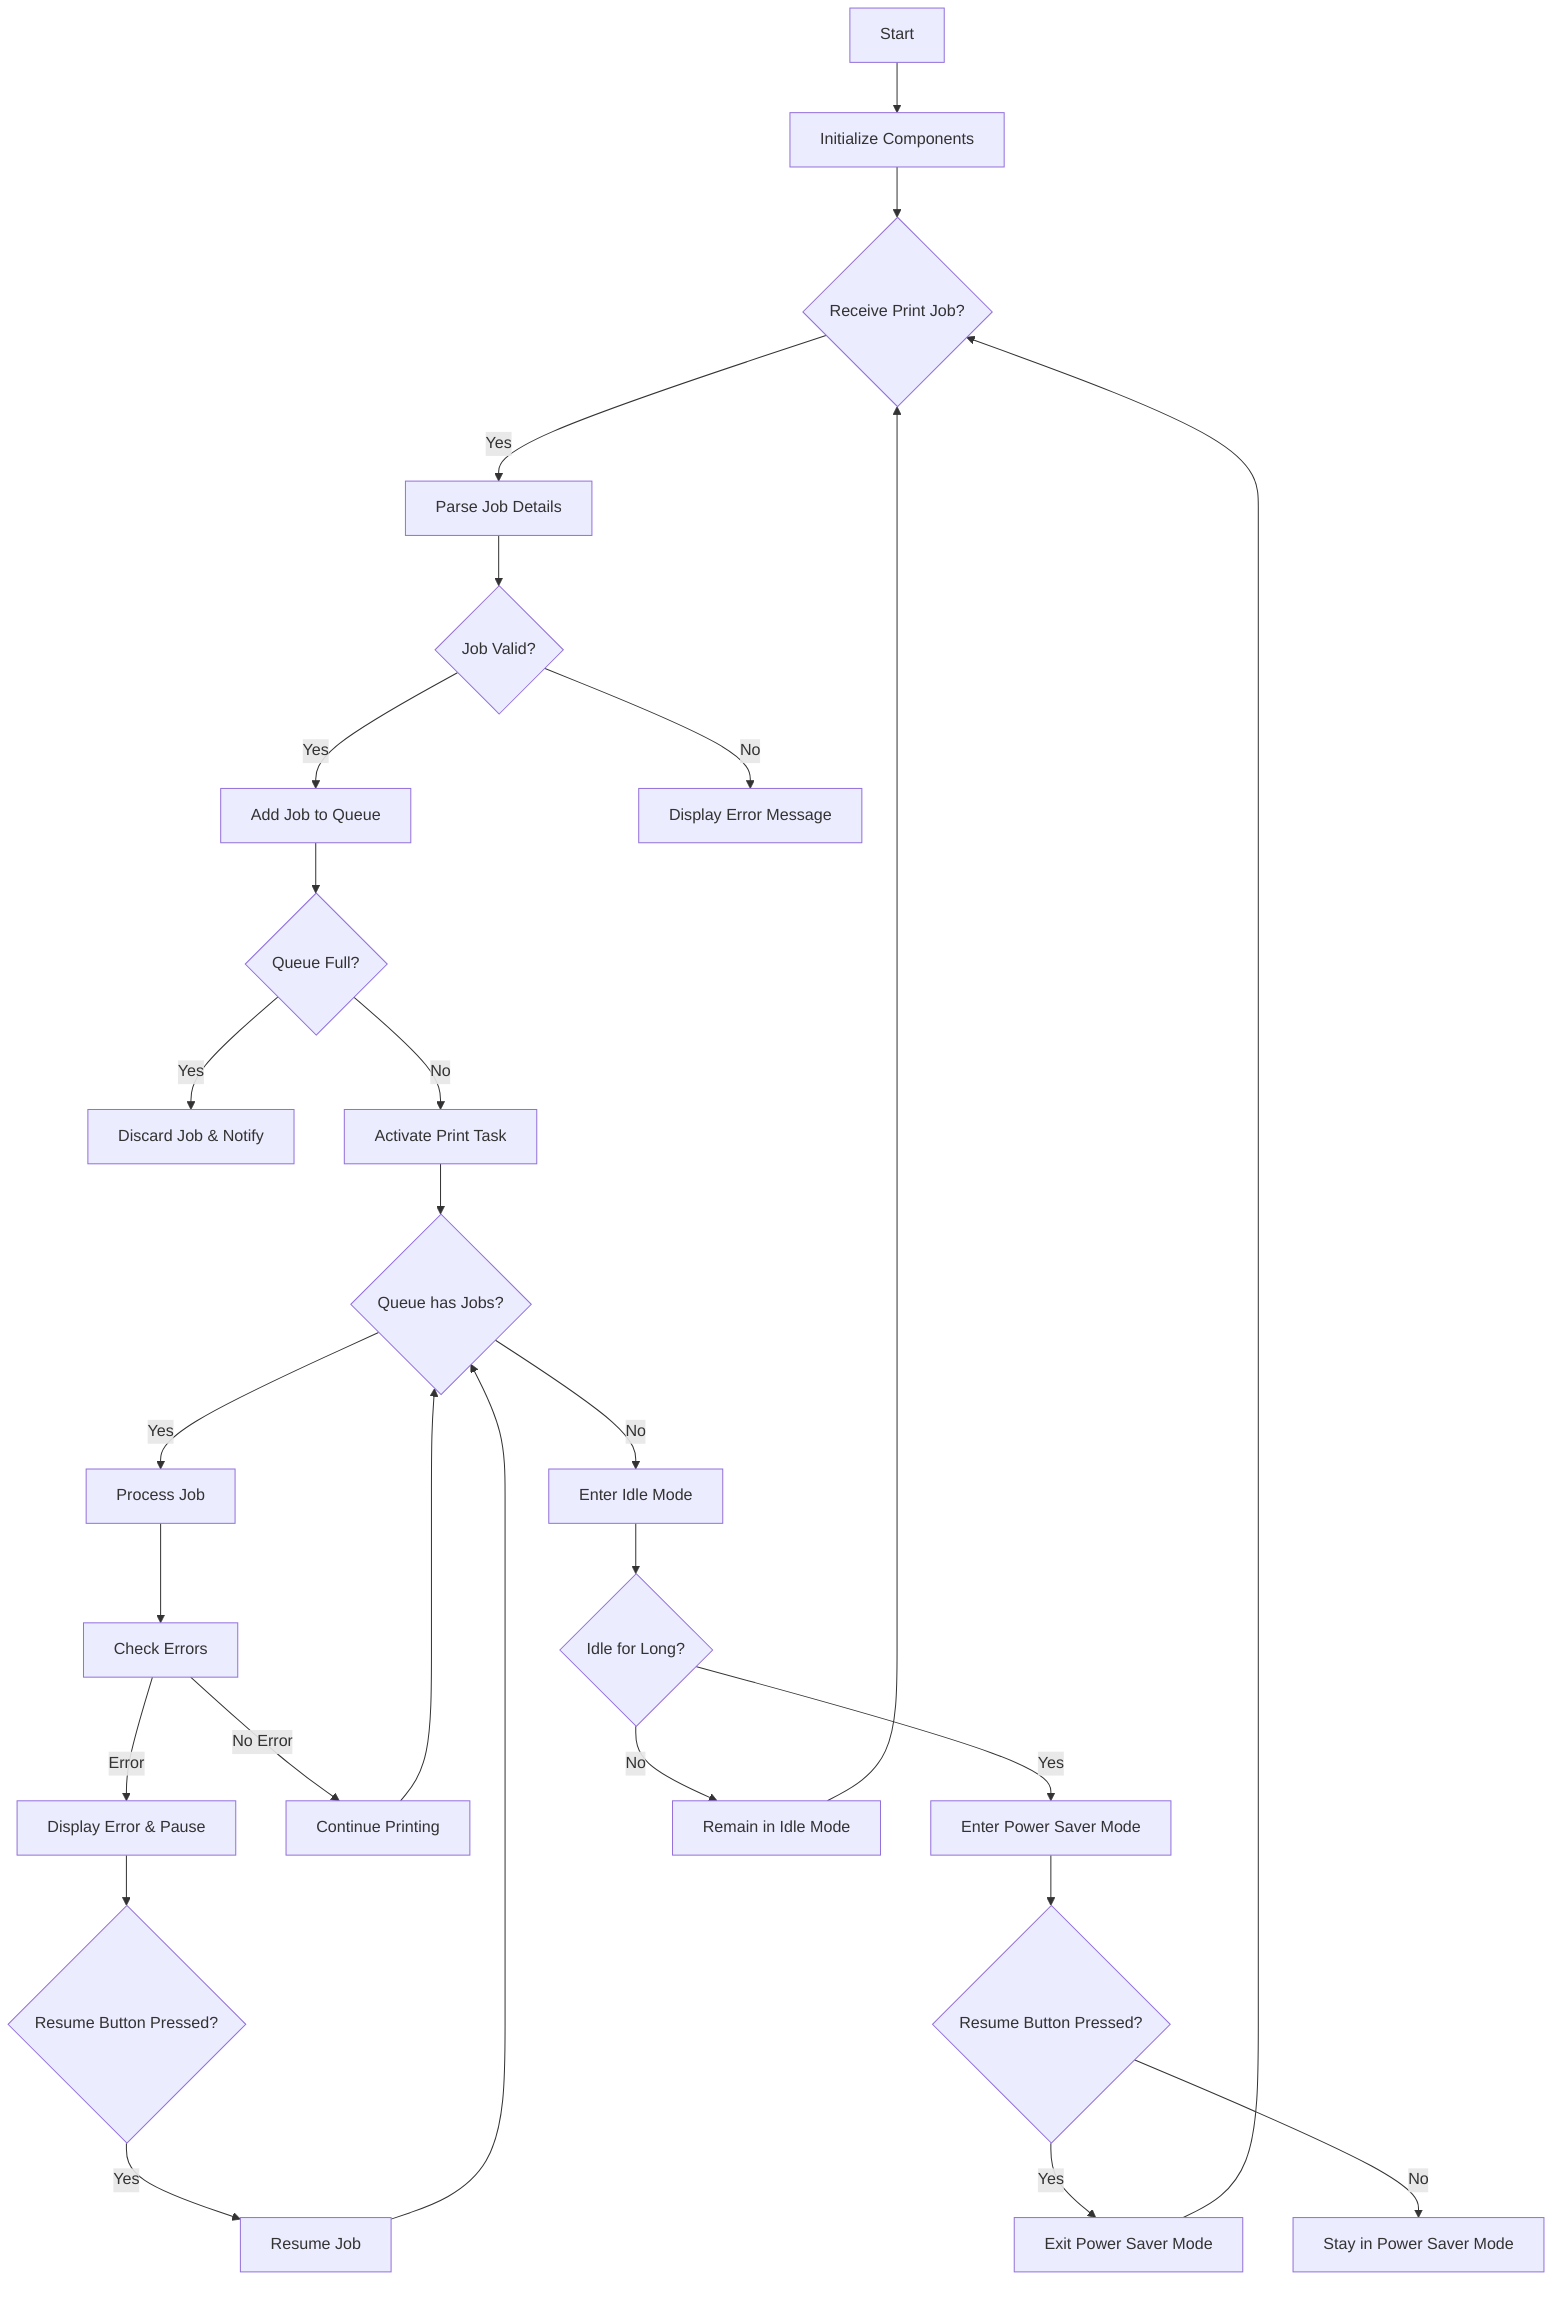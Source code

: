 graph TD
    A[Start] --> B[Initialize Components]
    B --> C{Receive Print Job?}
    C -->|Yes| D[Parse Job Details]
    D --> E{Job Valid?}
    E -->|Yes| F[Add Job to Queue]
    E -->|No| G[Display Error Message]
    F --> H{Queue Full?}
    H -->|Yes| I[Discard Job & Notify]
    H -->|No| J[Activate Print Task]
    J --> K{Queue has Jobs?}
    K -->|Yes| L[Process Job]
    K -->|No| M[Enter Idle Mode]
    L --> N[Check Errors]
    N -->|Error| O[Display Error & Pause]
    O --> P{Resume Button Pressed?}
    P -->|Yes| Q[Resume Job]
    Q --> K
    N -->|No Error| R[Continue Printing]
    R --> K
    M --> S{Idle for Long?}
    S -->|Yes| T[Enter Power Saver Mode]
    S -->|No| U[Remain in Idle Mode]
    T --> V{Resume Button Pressed?}
    V -->|Yes| W[Exit Power Saver Mode]
    V -->|No| X[Stay in Power Saver Mode]
    W --> C
    U --> C